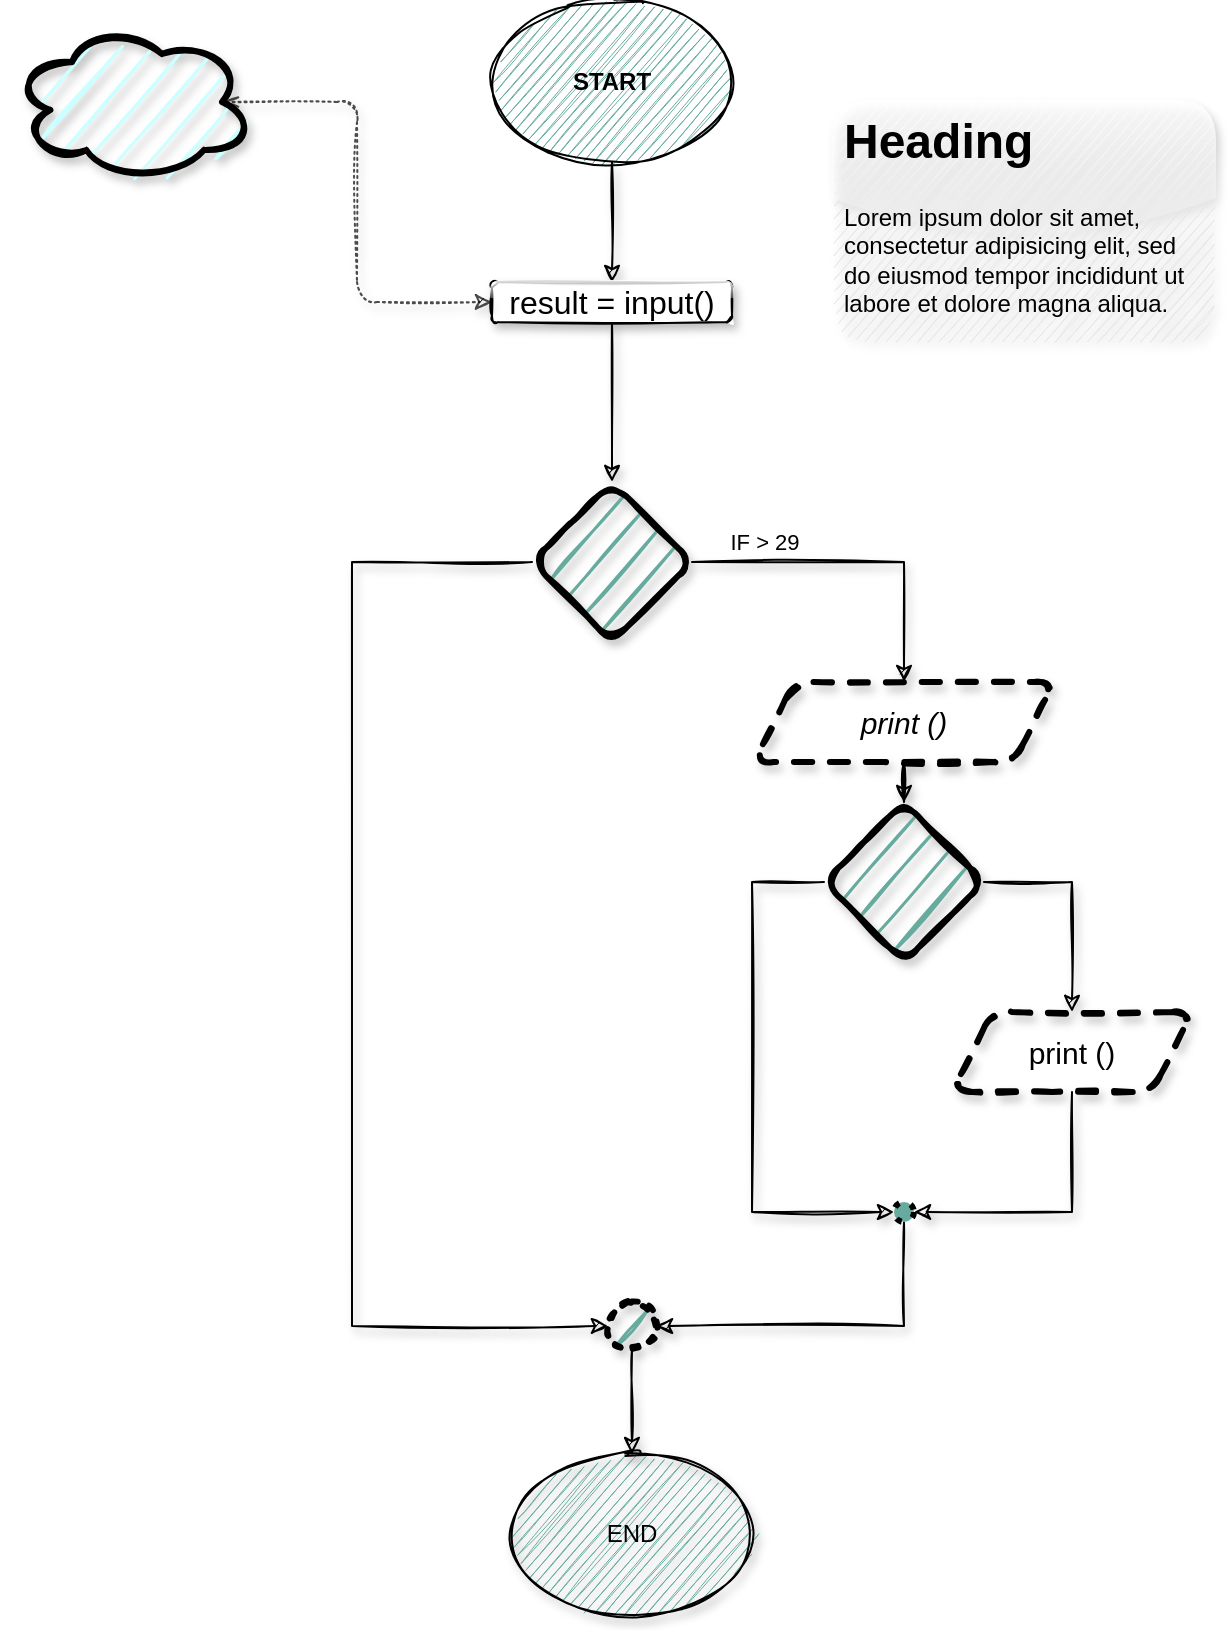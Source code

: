 <mxfile version="13.9.9" type="device"><diagram id="KRBpw6hgAupAr4CiSte2" name="Pagina-1"><mxGraphModel dx="1347" dy="1277" grid="1" gridSize="10" guides="1" tooltips="1" connect="1" arrows="1" fold="1" page="1" pageScale="1" pageWidth="827" pageHeight="1169" math="0" shadow="0"><root><mxCell id="0"/><mxCell id="1" parent="0"/><mxCell id="gomfyrw-9Ixsdpnj1w2F-18" value="" style="edgeStyle=orthogonalEdgeStyle;rounded=0;orthogonalLoop=1;jettySize=auto;html=1;shadow=1;sketch=1;" edge="1" parent="1" source="gomfyrw-9Ixsdpnj1w2F-15" target="gomfyrw-9Ixsdpnj1w2F-17"><mxGeometry relative="1" as="geometry"/></mxCell><mxCell id="gomfyrw-9Ixsdpnj1w2F-15" value="&lt;b&gt;START&lt;/b&gt;" style="ellipse;whiteSpace=wrap;html=1;sketch=1;fillColor=#67AB9F;" vertex="1" parent="1"><mxGeometry x="359" y="70" width="120" height="80" as="geometry"/></mxCell><mxCell id="gomfyrw-9Ixsdpnj1w2F-20" value="" style="edgeStyle=orthogonalEdgeStyle;rounded=0;orthogonalLoop=1;jettySize=auto;html=1;shadow=1;sketch=1;" edge="1" parent="1" source="gomfyrw-9Ixsdpnj1w2F-17" target="gomfyrw-9Ixsdpnj1w2F-19"><mxGeometry relative="1" as="geometry"/></mxCell><mxCell id="gomfyrw-9Ixsdpnj1w2F-17" value="&lt;font style=&quot;font-size: 16px&quot;&gt;result = input()&lt;/font&gt;" style="whiteSpace=wrap;html=1;sketch=1;glass=1;rounded=1;shadow=1;" vertex="1" parent="1"><mxGeometry x="359" y="210" width="120" height="20" as="geometry"/></mxCell><mxCell id="gomfyrw-9Ixsdpnj1w2F-22" value="" style="edgeStyle=orthogonalEdgeStyle;rounded=0;orthogonalLoop=1;jettySize=auto;html=1;shadow=1;sketch=1;" edge="1" parent="1" source="gomfyrw-9Ixsdpnj1w2F-19" target="gomfyrw-9Ixsdpnj1w2F-21"><mxGeometry relative="1" as="geometry"/></mxCell><mxCell id="gomfyrw-9Ixsdpnj1w2F-30" value="IF &amp;gt; 29" style="edgeLabel;html=1;align=center;verticalAlign=middle;resizable=0;points=[];" vertex="1" connectable="0" parent="gomfyrw-9Ixsdpnj1w2F-22"><mxGeometry x="-0.004" relative="1" as="geometry"><mxPoint x="-46.57" y="-10" as="offset"/></mxGeometry></mxCell><mxCell id="gomfyrw-9Ixsdpnj1w2F-43" style="edgeStyle=orthogonalEdgeStyle;rounded=0;orthogonalLoop=1;jettySize=auto;html=1;exitX=0;exitY=0.5;exitDx=0;exitDy=0;entryX=0;entryY=0.5;entryDx=0;entryDy=0;sketch=1;shadow=1;" edge="1" parent="1" source="gomfyrw-9Ixsdpnj1w2F-19" target="gomfyrw-9Ixsdpnj1w2F-42"><mxGeometry relative="1" as="geometry"><Array as="points"><mxPoint x="289" y="350"/><mxPoint x="289" y="732"/></Array></mxGeometry></mxCell><mxCell id="gomfyrw-9Ixsdpnj1w2F-19" value="" style="rhombus;whiteSpace=wrap;html=1;strokeWidth=3;fillColor=#67AB9F;rounded=1;sketch=1;shadow=1;" vertex="1" parent="1"><mxGeometry x="379" y="310" width="80" height="80" as="geometry"/></mxCell><mxCell id="gomfyrw-9Ixsdpnj1w2F-32" value="" style="edgeStyle=orthogonalEdgeStyle;rounded=0;orthogonalLoop=1;jettySize=auto;html=1;shadow=1;sketch=1;" edge="1" parent="1" source="gomfyrw-9Ixsdpnj1w2F-21" target="gomfyrw-9Ixsdpnj1w2F-31"><mxGeometry relative="1" as="geometry"/></mxCell><mxCell id="gomfyrw-9Ixsdpnj1w2F-21" value="&lt;i&gt;&lt;font style=&quot;font-size: 15px&quot;&gt;print ()&lt;/font&gt;&lt;/i&gt;" style="shape=parallelogram;perimeter=parallelogramPerimeter;whiteSpace=wrap;html=1;fixedSize=1;strokeColor=#000000;strokeWidth=3;fillColor=none;dashed=1;rounded=1;sketch=1;shadow=1;" vertex="1" parent="1"><mxGeometry x="490" y="410" width="150" height="40" as="geometry"/></mxCell><mxCell id="gomfyrw-9Ixsdpnj1w2F-37" value="" style="edgeStyle=orthogonalEdgeStyle;rounded=0;orthogonalLoop=1;jettySize=auto;html=1;shadow=1;sketch=1;" edge="1" parent="1" source="gomfyrw-9Ixsdpnj1w2F-31" target="gomfyrw-9Ixsdpnj1w2F-36"><mxGeometry relative="1" as="geometry"><Array as="points"><mxPoint x="649" y="510"/></Array></mxGeometry></mxCell><mxCell id="gomfyrw-9Ixsdpnj1w2F-40" style="edgeStyle=orthogonalEdgeStyle;rounded=0;orthogonalLoop=1;jettySize=auto;html=1;exitX=0;exitY=0.5;exitDx=0;exitDy=0;entryX=0;entryY=0.5;entryDx=0;entryDy=0;shadow=1;sketch=1;" edge="1" parent="1" source="gomfyrw-9Ixsdpnj1w2F-31" target="gomfyrw-9Ixsdpnj1w2F-39"><mxGeometry relative="1" as="geometry"><mxPoint x="525.333" y="670" as="targetPoint"/><Array as="points"><mxPoint x="489" y="510"/><mxPoint x="489" y="675"/></Array></mxGeometry></mxCell><mxCell id="gomfyrw-9Ixsdpnj1w2F-31" value="" style="rhombus;whiteSpace=wrap;html=1;strokeWidth=3;fillColor=#67AB9F;rounded=1;sketch=1;shadow=1;" vertex="1" parent="1"><mxGeometry x="525" y="470" width="80" height="80" as="geometry"/></mxCell><mxCell id="gomfyrw-9Ixsdpnj1w2F-41" style="edgeStyle=orthogonalEdgeStyle;rounded=0;orthogonalLoop=1;jettySize=auto;html=1;exitX=0.5;exitY=1;exitDx=0;exitDy=0;entryX=1;entryY=0.5;entryDx=0;entryDy=0;shadow=1;sketch=1;" edge="1" parent="1" source="gomfyrw-9Ixsdpnj1w2F-36" target="gomfyrw-9Ixsdpnj1w2F-39"><mxGeometry relative="1" as="geometry"/></mxCell><mxCell id="gomfyrw-9Ixsdpnj1w2F-36" value="&lt;font style=&quot;font-size: 15px&quot;&gt;print ()&lt;/font&gt;" style="shape=parallelogram;perimeter=parallelogramPerimeter;whiteSpace=wrap;html=1;fixedSize=1;strokeColor=#000000;strokeWidth=3;fillColor=none;dashed=1;rounded=1;sketch=1;shadow=1;" vertex="1" parent="1"><mxGeometry x="589" y="575" width="120" height="40" as="geometry"/></mxCell><mxCell id="gomfyrw-9Ixsdpnj1w2F-44" style="edgeStyle=orthogonalEdgeStyle;rounded=0;orthogonalLoop=1;jettySize=auto;html=1;exitX=0.5;exitY=1;exitDx=0;exitDy=0;entryX=1;entryY=0.5;entryDx=0;entryDy=0;shadow=1;sketch=1;" edge="1" parent="1" source="gomfyrw-9Ixsdpnj1w2F-39" target="gomfyrw-9Ixsdpnj1w2F-42"><mxGeometry relative="1" as="geometry"/></mxCell><mxCell id="gomfyrw-9Ixsdpnj1w2F-39" value="" style="ellipse;whiteSpace=wrap;html=1;aspect=fixed;dashed=1;dashPattern=1 2;strokeWidth=3;fillColor=#67AB9F;" vertex="1" parent="1"><mxGeometry x="560" y="670" width="10" height="10" as="geometry"/></mxCell><mxCell id="gomfyrw-9Ixsdpnj1w2F-46" value="" style="edgeStyle=orthogonalEdgeStyle;rounded=0;orthogonalLoop=1;jettySize=auto;html=1;shadow=1;sketch=1;" edge="1" parent="1" source="gomfyrw-9Ixsdpnj1w2F-42" target="gomfyrw-9Ixsdpnj1w2F-45"><mxGeometry relative="1" as="geometry"/></mxCell><mxCell id="gomfyrw-9Ixsdpnj1w2F-42" value="" style="ellipse;whiteSpace=wrap;html=1;aspect=fixed;dashed=1;dashPattern=1 2;strokeWidth=3;fillColor=#67AB9F;shadow=1;sketch=1;" vertex="1" parent="1"><mxGeometry x="417" y="720" width="24" height="24" as="geometry"/></mxCell><mxCell id="gomfyrw-9Ixsdpnj1w2F-45" value="END" style="ellipse;whiteSpace=wrap;html=1;strokeWidth=1;shadow=1;sketch=1;fillColor=#67AB9F;" vertex="1" parent="1"><mxGeometry x="369" y="796" width="120" height="80" as="geometry"/></mxCell><mxCell id="gomfyrw-9Ixsdpnj1w2F-50" style="edgeStyle=elbowEdgeStyle;rounded=1;orthogonalLoop=1;jettySize=auto;html=1;exitX=0.875;exitY=0.5;exitDx=0;exitDy=0;exitPerimeter=0;entryX=0;entryY=0.5;entryDx=0;entryDy=0;startArrow=openThin;startFill=0;dashed=1;dashPattern=1 2;targetPerimeterSpacing=4;sourcePerimeterSpacing=4;opacity=70;jumpSize=14;jumpStyle=arc;shadow=1;sketch=1;" edge="1" parent="1" source="gomfyrw-9Ixsdpnj1w2F-49" target="gomfyrw-9Ixsdpnj1w2F-17"><mxGeometry relative="1" as="geometry"/></mxCell><mxCell id="gomfyrw-9Ixsdpnj1w2F-49" value="" style="ellipse;shape=cloud;whiteSpace=wrap;html=1;strokeColor=#000000;strokeWidth=3;fillColor=#CCFFFF;shadow=1;sketch=1;" vertex="1" parent="1"><mxGeometry x="119" y="80" width="120" height="80" as="geometry"/></mxCell><mxCell id="gomfyrw-9Ixsdpnj1w2F-52" value="&lt;h1&gt;Heading&lt;/h1&gt;&lt;p&gt;Lorem ipsum dolor sit amet, consectetur adipisicing elit, sed do eiusmod tempor incididunt ut labore et dolore magna aliqua.&lt;/p&gt;" style="text;html=1;strokeColor=none;spacing=5;spacingTop=-20;whiteSpace=wrap;overflow=hidden;rounded=1;shadow=1;glass=1;sketch=1;fillColor=#E6E6E6;" vertex="1" parent="1"><mxGeometry x="530" y="120" width="190" height="120" as="geometry"/></mxCell></root></mxGraphModel></diagram></mxfile>